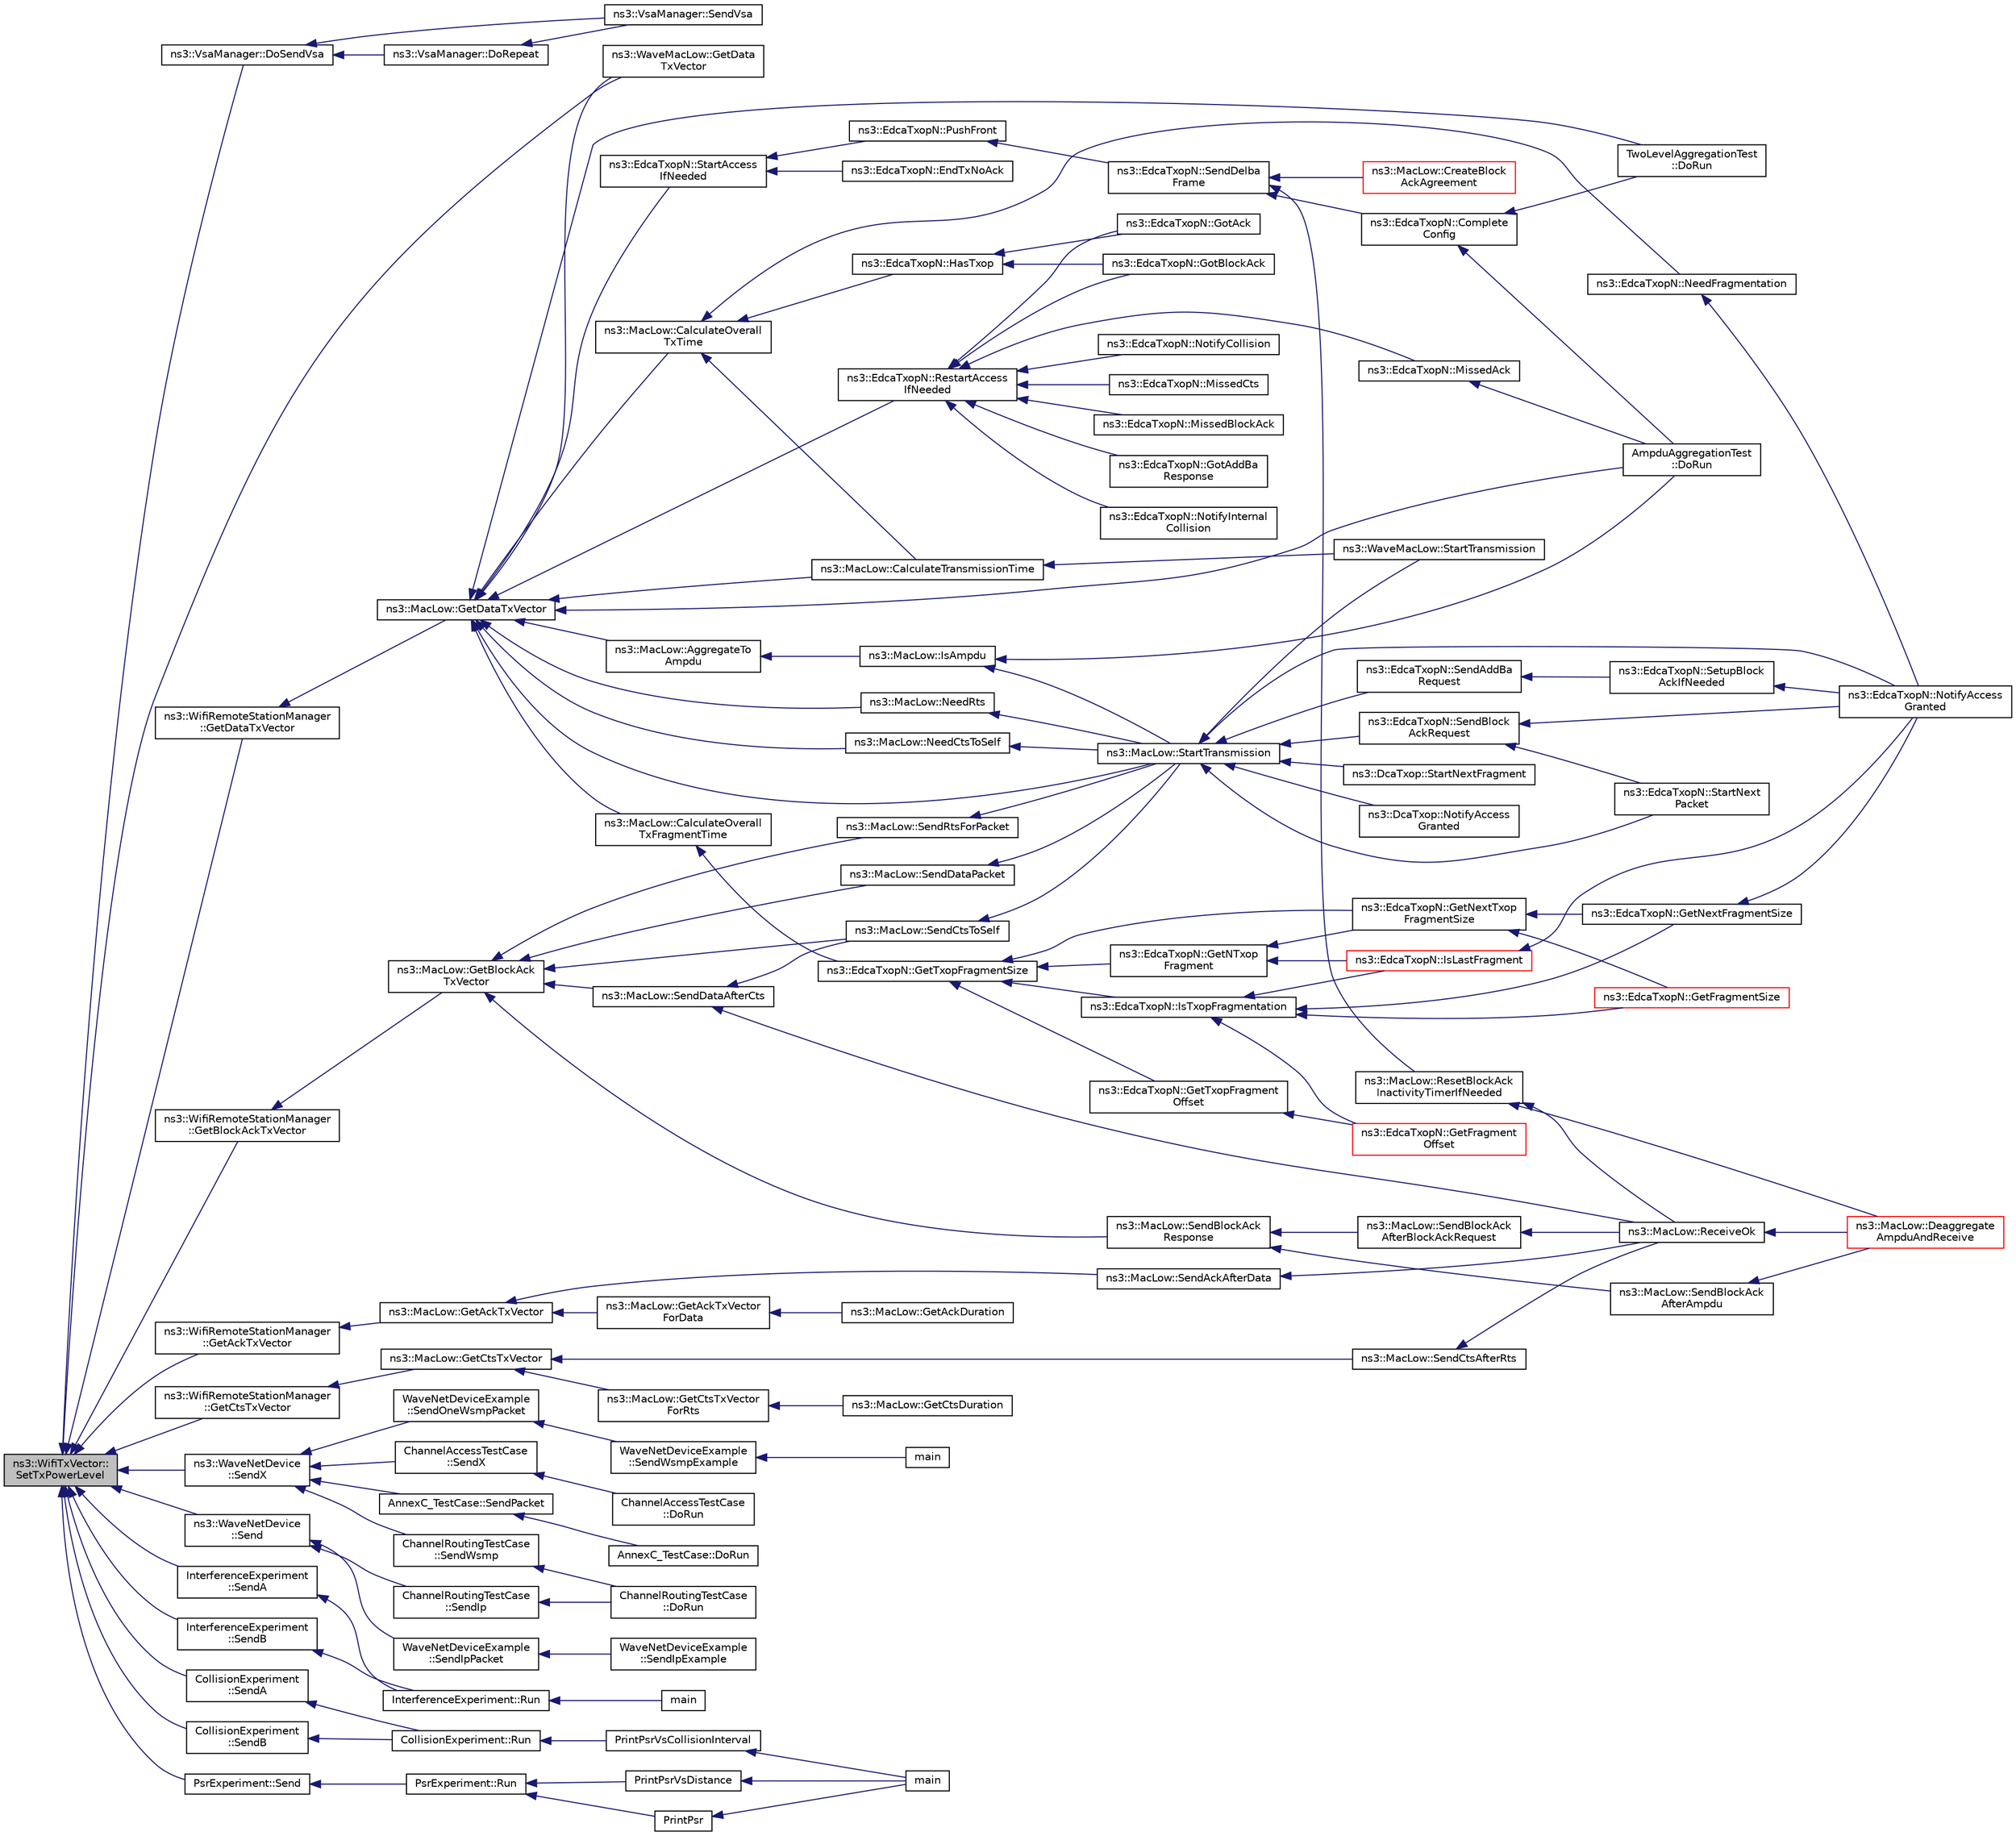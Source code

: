digraph "ns3::WifiTxVector::SetTxPowerLevel"
{
  edge [fontname="Helvetica",fontsize="10",labelfontname="Helvetica",labelfontsize="10"];
  node [fontname="Helvetica",fontsize="10",shape=record];
  rankdir="LR";
  Node1 [label="ns3::WifiTxVector::\lSetTxPowerLevel",height=0.2,width=0.4,color="black", fillcolor="grey75", style="filled", fontcolor="black"];
  Node1 -> Node2 [dir="back",color="midnightblue",fontsize="10",style="solid"];
  Node2 [label="ns3::VsaManager::DoSendVsa",height=0.2,width=0.4,color="black", fillcolor="white", style="filled",URL="$de/d6e/classns3_1_1VsaManager.html#a3d56f68f3b98bd45ccc6c56c9a6244db"];
  Node2 -> Node3 [dir="back",color="midnightblue",fontsize="10",style="solid"];
  Node3 [label="ns3::VsaManager::SendVsa",height=0.2,width=0.4,color="black", fillcolor="white", style="filled",URL="$de/d6e/classns3_1_1VsaManager.html#af896634c89ed0725215aa5da43445295"];
  Node2 -> Node4 [dir="back",color="midnightblue",fontsize="10",style="solid"];
  Node4 [label="ns3::VsaManager::DoRepeat",height=0.2,width=0.4,color="black", fillcolor="white", style="filled",URL="$de/d6e/classns3_1_1VsaManager.html#a5731f78c47436e8cb495052b1fe42f65"];
  Node4 -> Node3 [dir="back",color="midnightblue",fontsize="10",style="solid"];
  Node1 -> Node5 [dir="back",color="midnightblue",fontsize="10",style="solid"];
  Node5 [label="ns3::WaveMacLow::GetData\lTxVector",height=0.2,width=0.4,color="black", fillcolor="white", style="filled",URL="$d8/da1/classns3_1_1WaveMacLow.html#a9f176c853a633679d23d71ac1d5aa908"];
  Node1 -> Node6 [dir="back",color="midnightblue",fontsize="10",style="solid"];
  Node6 [label="ns3::WaveNetDevice\l::SendX",height=0.2,width=0.4,color="black", fillcolor="white", style="filled",URL="$d4/d1c/classns3_1_1WaveNetDevice.html#a99ec2b781006c6011a9667e064843b38"];
  Node6 -> Node7 [dir="back",color="midnightblue",fontsize="10",style="solid"];
  Node7 [label="WaveNetDeviceExample\l::SendOneWsmpPacket",height=0.2,width=0.4,color="black", fillcolor="white", style="filled",URL="$d2/dcc/classWaveNetDeviceExample.html#a2dc13b30baad7f9e0a3f23d3dc60557c"];
  Node7 -> Node8 [dir="back",color="midnightblue",fontsize="10",style="solid"];
  Node8 [label="WaveNetDeviceExample\l::SendWsmpExample",height=0.2,width=0.4,color="black", fillcolor="white", style="filled",URL="$d2/dcc/classWaveNetDeviceExample.html#ad36808acd544ff68268912c9386213fe",tooltip="Send WSMP example function. "];
  Node8 -> Node9 [dir="back",color="midnightblue",fontsize="10",style="solid"];
  Node9 [label="main",height=0.2,width=0.4,color="black", fillcolor="white", style="filled",URL="$d1/dc4/wave-simple-device_8cc.html#a0ddf1224851353fc92bfbff6f499fa97"];
  Node6 -> Node10 [dir="back",color="midnightblue",fontsize="10",style="solid"];
  Node10 [label="ChannelRoutingTestCase\l::SendWsmp",height=0.2,width=0.4,color="black", fillcolor="white", style="filled",URL="$dc/db5/classChannelRoutingTestCase.html#a229a780a8f247ce4c37e164f204fbefe"];
  Node10 -> Node11 [dir="back",color="midnightblue",fontsize="10",style="solid"];
  Node11 [label="ChannelRoutingTestCase\l::DoRun",height=0.2,width=0.4,color="black", fillcolor="white", style="filled",URL="$dc/db5/classChannelRoutingTestCase.html#ab0f86da402dbe311e3ebb5915ffe7e85",tooltip="Implementation to actually run this TestCase. "];
  Node6 -> Node12 [dir="back",color="midnightblue",fontsize="10",style="solid"];
  Node12 [label="ChannelAccessTestCase\l::SendX",height=0.2,width=0.4,color="black", fillcolor="white", style="filled",URL="$d3/d75/classChannelAccessTestCase.html#a372d321c372c644c86ff355e94704eaf"];
  Node12 -> Node13 [dir="back",color="midnightblue",fontsize="10",style="solid"];
  Node13 [label="ChannelAccessTestCase\l::DoRun",height=0.2,width=0.4,color="black", fillcolor="white", style="filled",URL="$d3/d75/classChannelAccessTestCase.html#ad3169383a172cbaf1ed6b94adbe9d33a",tooltip="Implementation to actually run this TestCase. "];
  Node6 -> Node14 [dir="back",color="midnightblue",fontsize="10",style="solid"];
  Node14 [label="AnnexC_TestCase::SendPacket",height=0.2,width=0.4,color="black", fillcolor="white", style="filled",URL="$dd/d0f/classAnnexC__TestCase.html#a6ad361d48194ad49b3856a12db4d4ea7"];
  Node14 -> Node15 [dir="back",color="midnightblue",fontsize="10",style="solid"];
  Node15 [label="AnnexC_TestCase::DoRun",height=0.2,width=0.4,color="black", fillcolor="white", style="filled",URL="$dd/d0f/classAnnexC__TestCase.html#a7b68ef07f88bcfece999dafba55020fa",tooltip="Implementation to actually run this TestCase. "];
  Node1 -> Node16 [dir="back",color="midnightblue",fontsize="10",style="solid"];
  Node16 [label="ns3::WaveNetDevice\l::Send",height=0.2,width=0.4,color="black", fillcolor="white", style="filled",URL="$d4/d1c/classns3_1_1WaveNetDevice.html#a21f1928cbc917375a79cb6ed48f4db3e"];
  Node16 -> Node17 [dir="back",color="midnightblue",fontsize="10",style="solid"];
  Node17 [label="WaveNetDeviceExample\l::SendIpPacket",height=0.2,width=0.4,color="black", fillcolor="white", style="filled",URL="$d2/dcc/classWaveNetDeviceExample.html#a555b10fdbbaa27f47dc1f3487e1dcf0d"];
  Node17 -> Node18 [dir="back",color="midnightblue",fontsize="10",style="solid"];
  Node18 [label="WaveNetDeviceExample\l::SendIpExample",height=0.2,width=0.4,color="black", fillcolor="white", style="filled",URL="$d2/dcc/classWaveNetDeviceExample.html#a97da76e52cd76f5054e8c92cfae01a9e",tooltip="Send IP example function. "];
  Node16 -> Node19 [dir="back",color="midnightblue",fontsize="10",style="solid"];
  Node19 [label="ChannelRoutingTestCase\l::SendIp",height=0.2,width=0.4,color="black", fillcolor="white", style="filled",URL="$dc/db5/classChannelRoutingTestCase.html#a2d9149c5bd4732d6d7d8d768bf3a0da1"];
  Node19 -> Node11 [dir="back",color="midnightblue",fontsize="10",style="solid"];
  Node1 -> Node20 [dir="back",color="midnightblue",fontsize="10",style="solid"];
  Node20 [label="InterferenceExperiment\l::SendA",height=0.2,width=0.4,color="black", fillcolor="white", style="filled",URL="$dd/d97/classInterferenceExperiment.html#a00ae0f5dac9b45b1175d5c6572013332",tooltip="Send A function. "];
  Node20 -> Node21 [dir="back",color="midnightblue",fontsize="10",style="solid"];
  Node21 [label="InterferenceExperiment::Run",height=0.2,width=0.4,color="black", fillcolor="white", style="filled",URL="$dd/d97/classInterferenceExperiment.html#ae31524d224c311c36d8b1dd5fcc9f269"];
  Node21 -> Node22 [dir="back",color="midnightblue",fontsize="10",style="solid"];
  Node22 [label="main",height=0.2,width=0.4,color="black", fillcolor="white", style="filled",URL="$dd/daf/test-interference-helper_8cc.html#a0ddf1224851353fc92bfbff6f499fa97"];
  Node1 -> Node23 [dir="back",color="midnightblue",fontsize="10",style="solid"];
  Node23 [label="InterferenceExperiment\l::SendB",height=0.2,width=0.4,color="black", fillcolor="white", style="filled",URL="$dd/d97/classInterferenceExperiment.html#a8e3713c24b3231831e6fcb347e568df8",tooltip="Send B function. "];
  Node23 -> Node21 [dir="back",color="midnightblue",fontsize="10",style="solid"];
  Node1 -> Node24 [dir="back",color="midnightblue",fontsize="10",style="solid"];
  Node24 [label="PsrExperiment::Send",height=0.2,width=0.4,color="black", fillcolor="white", style="filled",URL="$dd/de8/classPsrExperiment.html#a82f6354f2941e255275bd638fc5f94a6",tooltip="Send function. "];
  Node24 -> Node25 [dir="back",color="midnightblue",fontsize="10",style="solid"];
  Node25 [label="PsrExperiment::Run",height=0.2,width=0.4,color="black", fillcolor="white", style="filled",URL="$dd/de8/classPsrExperiment.html#abf2ccba462f7c6741034fcadcdd45900"];
  Node25 -> Node26 [dir="back",color="midnightblue",fontsize="10",style="solid"];
  Node26 [label="PrintPsr",height=0.2,width=0.4,color="black", fillcolor="white", style="filled",URL="$d6/ddc/wifi-phy-test_8cc.html#a42c1d9e27262bb5d89d810ed801256a4"];
  Node26 -> Node27 [dir="back",color="midnightblue",fontsize="10",style="solid"];
  Node27 [label="main",height=0.2,width=0.4,color="black", fillcolor="white", style="filled",URL="$d6/ddc/wifi-phy-test_8cc.html#a0ddf1224851353fc92bfbff6f499fa97"];
  Node25 -> Node28 [dir="back",color="midnightblue",fontsize="10",style="solid"];
  Node28 [label="PrintPsrVsDistance",height=0.2,width=0.4,color="black", fillcolor="white", style="filled",URL="$d6/ddc/wifi-phy-test_8cc.html#abd961820fb9558c644885450fb13fb6d"];
  Node28 -> Node27 [dir="back",color="midnightblue",fontsize="10",style="solid"];
  Node1 -> Node29 [dir="back",color="midnightblue",fontsize="10",style="solid"];
  Node29 [label="CollisionExperiment\l::SendA",height=0.2,width=0.4,color="black", fillcolor="white", style="filled",URL="$d3/d3a/classCollisionExperiment.html#a608297494bb102c21fab0dadc395d386",tooltip="Send A function. "];
  Node29 -> Node30 [dir="back",color="midnightblue",fontsize="10",style="solid"];
  Node30 [label="CollisionExperiment::Run",height=0.2,width=0.4,color="black", fillcolor="white", style="filled",URL="$d3/d3a/classCollisionExperiment.html#ac198174601167b9d057c99f1f8071dd0"];
  Node30 -> Node31 [dir="back",color="midnightblue",fontsize="10",style="solid"];
  Node31 [label="PrintPsrVsCollisionInterval",height=0.2,width=0.4,color="black", fillcolor="white", style="filled",URL="$d6/ddc/wifi-phy-test_8cc.html#aab44d6a0275b5772fc749d381feea8ab"];
  Node31 -> Node27 [dir="back",color="midnightblue",fontsize="10",style="solid"];
  Node1 -> Node32 [dir="back",color="midnightblue",fontsize="10",style="solid"];
  Node32 [label="CollisionExperiment\l::SendB",height=0.2,width=0.4,color="black", fillcolor="white", style="filled",URL="$d3/d3a/classCollisionExperiment.html#a4213d45a78cf765e777fbf61f301371f",tooltip="Send B function. "];
  Node32 -> Node30 [dir="back",color="midnightblue",fontsize="10",style="solid"];
  Node1 -> Node33 [dir="back",color="midnightblue",fontsize="10",style="solid"];
  Node33 [label="ns3::WifiRemoteStationManager\l::GetDataTxVector",height=0.2,width=0.4,color="black", fillcolor="white", style="filled",URL="$d6/d65/classns3_1_1WifiRemoteStationManager.html#ad81efbe48611977c8cea482721fd823b"];
  Node33 -> Node34 [dir="back",color="midnightblue",fontsize="10",style="solid"];
  Node34 [label="ns3::MacLow::GetDataTxVector",height=0.2,width=0.4,color="black", fillcolor="white", style="filled",URL="$d3/da6/classns3_1_1MacLow.html#a04bad04eade9ff1de0940b01c5bcf514"];
  Node34 -> Node5 [dir="back",color="midnightblue",fontsize="10",style="solid"];
  Node34 -> Node35 [dir="back",color="midnightblue",fontsize="10",style="solid"];
  Node35 [label="ns3::EdcaTxopN::RestartAccess\lIfNeeded",height=0.2,width=0.4,color="black", fillcolor="white", style="filled",URL="$dc/db8/classns3_1_1EdcaTxopN.html#a83b65be22340dc3f27d08a453cf3831f"];
  Node35 -> Node36 [dir="back",color="midnightblue",fontsize="10",style="solid"];
  Node36 [label="ns3::EdcaTxopN::NotifyInternal\lCollision",height=0.2,width=0.4,color="black", fillcolor="white", style="filled",URL="$dc/db8/classns3_1_1EdcaTxopN.html#a900ab43f62b74939c62121562d1969e2"];
  Node35 -> Node37 [dir="back",color="midnightblue",fontsize="10",style="solid"];
  Node37 [label="ns3::EdcaTxopN::NotifyCollision",height=0.2,width=0.4,color="black", fillcolor="white", style="filled",URL="$dc/db8/classns3_1_1EdcaTxopN.html#aa9dd10b3b7236f93d7461b174888e2a8"];
  Node35 -> Node38 [dir="back",color="midnightblue",fontsize="10",style="solid"];
  Node38 [label="ns3::EdcaTxopN::MissedCts",height=0.2,width=0.4,color="black", fillcolor="white", style="filled",URL="$dc/db8/classns3_1_1EdcaTxopN.html#ab6f7016d503472174ce9fef2fd45de8e"];
  Node35 -> Node39 [dir="back",color="midnightblue",fontsize="10",style="solid"];
  Node39 [label="ns3::EdcaTxopN::GotAck",height=0.2,width=0.4,color="black", fillcolor="white", style="filled",URL="$dc/db8/classns3_1_1EdcaTxopN.html#acd117ddd03aa1b3abac3bca9830ee895"];
  Node35 -> Node40 [dir="back",color="midnightblue",fontsize="10",style="solid"];
  Node40 [label="ns3::EdcaTxopN::MissedAck",height=0.2,width=0.4,color="black", fillcolor="white", style="filled",URL="$dc/db8/classns3_1_1EdcaTxopN.html#ad16ece50ac2937e5cdfeae010d4b5c88"];
  Node40 -> Node41 [dir="back",color="midnightblue",fontsize="10",style="solid"];
  Node41 [label="AmpduAggregationTest\l::DoRun",height=0.2,width=0.4,color="black", fillcolor="white", style="filled",URL="$d2/db5/classAmpduAggregationTest.html#a7414dc8d4dd982ab4c1eaadb5b2c693d",tooltip="Implementation to actually run this TestCase. "];
  Node35 -> Node42 [dir="back",color="midnightblue",fontsize="10",style="solid"];
  Node42 [label="ns3::EdcaTxopN::MissedBlockAck",height=0.2,width=0.4,color="black", fillcolor="white", style="filled",URL="$dc/db8/classns3_1_1EdcaTxopN.html#a91aae2c1ab764e8e4cb857ef97fa235b"];
  Node35 -> Node43 [dir="back",color="midnightblue",fontsize="10",style="solid"];
  Node43 [label="ns3::EdcaTxopN::GotAddBa\lResponse",height=0.2,width=0.4,color="black", fillcolor="white", style="filled",URL="$dc/db8/classns3_1_1EdcaTxopN.html#ac3089ca4272d45b23293a7481e0922e0"];
  Node35 -> Node44 [dir="back",color="midnightblue",fontsize="10",style="solid"];
  Node44 [label="ns3::EdcaTxopN::GotBlockAck",height=0.2,width=0.4,color="black", fillcolor="white", style="filled",URL="$dc/db8/classns3_1_1EdcaTxopN.html#a36c24d5a9717893466eaadda6bd66cc5"];
  Node34 -> Node45 [dir="back",color="midnightblue",fontsize="10",style="solid"];
  Node45 [label="ns3::EdcaTxopN::StartAccess\lIfNeeded",height=0.2,width=0.4,color="black", fillcolor="white", style="filled",URL="$dc/db8/classns3_1_1EdcaTxopN.html#a28a7052f217ed15058697197350d9801"];
  Node45 -> Node46 [dir="back",color="midnightblue",fontsize="10",style="solid"];
  Node46 [label="ns3::EdcaTxopN::EndTxNoAck",height=0.2,width=0.4,color="black", fillcolor="white", style="filled",URL="$dc/db8/classns3_1_1EdcaTxopN.html#a380e84736ede287cc8d26c1012828412"];
  Node45 -> Node47 [dir="back",color="midnightblue",fontsize="10",style="solid"];
  Node47 [label="ns3::EdcaTxopN::PushFront",height=0.2,width=0.4,color="black", fillcolor="white", style="filled",URL="$dc/db8/classns3_1_1EdcaTxopN.html#a4ff1922de0b92b5f6a9104b714d82c0b"];
  Node47 -> Node48 [dir="back",color="midnightblue",fontsize="10",style="solid"];
  Node48 [label="ns3::EdcaTxopN::SendDelba\lFrame",height=0.2,width=0.4,color="black", fillcolor="white", style="filled",URL="$dc/db8/classns3_1_1EdcaTxopN.html#a3a14d846328f0d5447f44d7c2f3c607e"];
  Node48 -> Node49 [dir="back",color="midnightblue",fontsize="10",style="solid"];
  Node49 [label="ns3::EdcaTxopN::Complete\lConfig",height=0.2,width=0.4,color="black", fillcolor="white", style="filled",URL="$dc/db8/classns3_1_1EdcaTxopN.html#aeca53fddb95468e9e56ee452adf8b263"];
  Node49 -> Node41 [dir="back",color="midnightblue",fontsize="10",style="solid"];
  Node49 -> Node50 [dir="back",color="midnightblue",fontsize="10",style="solid"];
  Node50 [label="TwoLevelAggregationTest\l::DoRun",height=0.2,width=0.4,color="black", fillcolor="white", style="filled",URL="$db/d72/classTwoLevelAggregationTest.html#a40c6f5f8be6c48673d0bfd218d95afe0",tooltip="Implementation to actually run this TestCase. "];
  Node48 -> Node51 [dir="back",color="midnightblue",fontsize="10",style="solid"];
  Node51 [label="ns3::MacLow::CreateBlock\lAckAgreement",height=0.2,width=0.4,color="red", fillcolor="white", style="filled",URL="$d3/da6/classns3_1_1MacLow.html#ab70f7f727b5f9e1e1357a73e29ba7f82"];
  Node48 -> Node52 [dir="back",color="midnightblue",fontsize="10",style="solid"];
  Node52 [label="ns3::MacLow::ResetBlockAck\lInactivityTimerIfNeeded",height=0.2,width=0.4,color="black", fillcolor="white", style="filled",URL="$d3/da6/classns3_1_1MacLow.html#aafa012c5d2dde80484d6546c802f02f8"];
  Node52 -> Node53 [dir="back",color="midnightblue",fontsize="10",style="solid"];
  Node53 [label="ns3::MacLow::ReceiveOk",height=0.2,width=0.4,color="black", fillcolor="white", style="filled",URL="$d3/da6/classns3_1_1MacLow.html#ade59e3a5e41c6ccbafd93501d7e9fbc0"];
  Node53 -> Node54 [dir="back",color="midnightblue",fontsize="10",style="solid"];
  Node54 [label="ns3::MacLow::Deaggregate\lAmpduAndReceive",height=0.2,width=0.4,color="red", fillcolor="white", style="filled",URL="$d3/da6/classns3_1_1MacLow.html#a7380c5a3adcd88beda938bfa8447d7c5"];
  Node52 -> Node54 [dir="back",color="midnightblue",fontsize="10",style="solid"];
  Node34 -> Node55 [dir="back",color="midnightblue",fontsize="10",style="solid"];
  Node55 [label="ns3::MacLow::StartTransmission",height=0.2,width=0.4,color="black", fillcolor="white", style="filled",URL="$d3/da6/classns3_1_1MacLow.html#a3d13643c758e213041f8389c1041074b"];
  Node55 -> Node56 [dir="back",color="midnightblue",fontsize="10",style="solid"];
  Node56 [label="ns3::WaveMacLow::StartTransmission",height=0.2,width=0.4,color="black", fillcolor="white", style="filled",URL="$d8/da1/classns3_1_1WaveMacLow.html#a8ed4704fbcd3d5888aa8ee5abcfb9cc8"];
  Node55 -> Node57 [dir="back",color="midnightblue",fontsize="10",style="solid"];
  Node57 [label="ns3::DcaTxop::NotifyAccess\lGranted",height=0.2,width=0.4,color="black", fillcolor="white", style="filled",URL="$d3/d74/classns3_1_1DcaTxop.html#a1760d5870d8d96153165960172ba31d5"];
  Node55 -> Node58 [dir="back",color="midnightblue",fontsize="10",style="solid"];
  Node58 [label="ns3::DcaTxop::StartNextFragment",height=0.2,width=0.4,color="black", fillcolor="white", style="filled",URL="$d3/d74/classns3_1_1DcaTxop.html#a2055d310a17ffe4be6b2d2ec91587429"];
  Node55 -> Node59 [dir="back",color="midnightblue",fontsize="10",style="solid"];
  Node59 [label="ns3::EdcaTxopN::NotifyAccess\lGranted",height=0.2,width=0.4,color="black", fillcolor="white", style="filled",URL="$dc/db8/classns3_1_1EdcaTxopN.html#afeba080a6bf7d6074227e10321d1683d"];
  Node55 -> Node60 [dir="back",color="midnightblue",fontsize="10",style="solid"];
  Node60 [label="ns3::EdcaTxopN::StartNext\lPacket",height=0.2,width=0.4,color="black", fillcolor="white", style="filled",URL="$dc/db8/classns3_1_1EdcaTxopN.html#a86df91f79cf79fbb677bd53fddafdae0"];
  Node55 -> Node61 [dir="back",color="midnightblue",fontsize="10",style="solid"];
  Node61 [label="ns3::EdcaTxopN::SendBlock\lAckRequest",height=0.2,width=0.4,color="black", fillcolor="white", style="filled",URL="$dc/db8/classns3_1_1EdcaTxopN.html#a620d3677a73927b708ba85d2f2a794e0"];
  Node61 -> Node59 [dir="back",color="midnightblue",fontsize="10",style="solid"];
  Node61 -> Node60 [dir="back",color="midnightblue",fontsize="10",style="solid"];
  Node55 -> Node62 [dir="back",color="midnightblue",fontsize="10",style="solid"];
  Node62 [label="ns3::EdcaTxopN::SendAddBa\lRequest",height=0.2,width=0.4,color="black", fillcolor="white", style="filled",URL="$dc/db8/classns3_1_1EdcaTxopN.html#a5d000df80bfe3211aed2fee7c08b85d2"];
  Node62 -> Node63 [dir="back",color="midnightblue",fontsize="10",style="solid"];
  Node63 [label="ns3::EdcaTxopN::SetupBlock\lAckIfNeeded",height=0.2,width=0.4,color="black", fillcolor="white", style="filled",URL="$dc/db8/classns3_1_1EdcaTxopN.html#ae5ab3e06174d86eabaaa6ccd64cde42d"];
  Node63 -> Node59 [dir="back",color="midnightblue",fontsize="10",style="solid"];
  Node34 -> Node64 [dir="back",color="midnightblue",fontsize="10",style="solid"];
  Node64 [label="ns3::MacLow::NeedRts",height=0.2,width=0.4,color="black", fillcolor="white", style="filled",URL="$d3/da6/classns3_1_1MacLow.html#abb03703a2f28b39d0cff52ce8488f7b3"];
  Node64 -> Node55 [dir="back",color="midnightblue",fontsize="10",style="solid"];
  Node34 -> Node65 [dir="back",color="midnightblue",fontsize="10",style="solid"];
  Node65 [label="ns3::MacLow::NeedCtsToSelf",height=0.2,width=0.4,color="black", fillcolor="white", style="filled",URL="$d3/da6/classns3_1_1MacLow.html#a8522fde99dc6efe05a667a3e3ebd9b5a"];
  Node65 -> Node55 [dir="back",color="midnightblue",fontsize="10",style="solid"];
  Node34 -> Node66 [dir="back",color="midnightblue",fontsize="10",style="solid"];
  Node66 [label="ns3::MacLow::CalculateOverall\lTxTime",height=0.2,width=0.4,color="black", fillcolor="white", style="filled",URL="$d3/da6/classns3_1_1MacLow.html#a8fa9fc428371d4fc899d114d67a6f895"];
  Node66 -> Node67 [dir="back",color="midnightblue",fontsize="10",style="solid"];
  Node67 [label="ns3::EdcaTxopN::HasTxop",height=0.2,width=0.4,color="black", fillcolor="white", style="filled",URL="$dc/db8/classns3_1_1EdcaTxopN.html#ad377cd7fb454ea77a7f7583393ff449a"];
  Node67 -> Node39 [dir="back",color="midnightblue",fontsize="10",style="solid"];
  Node67 -> Node44 [dir="back",color="midnightblue",fontsize="10",style="solid"];
  Node66 -> Node68 [dir="back",color="midnightblue",fontsize="10",style="solid"];
  Node68 [label="ns3::EdcaTxopN::NeedFragmentation",height=0.2,width=0.4,color="black", fillcolor="white", style="filled",URL="$dc/db8/classns3_1_1EdcaTxopN.html#a60daff47931c6501e47778c99c7e7a3c"];
  Node68 -> Node59 [dir="back",color="midnightblue",fontsize="10",style="solid"];
  Node66 -> Node69 [dir="back",color="midnightblue",fontsize="10",style="solid"];
  Node69 [label="ns3::MacLow::CalculateTransmissionTime",height=0.2,width=0.4,color="black", fillcolor="white", style="filled",URL="$d3/da6/classns3_1_1MacLow.html#a7773963a988ffddaa862246e1798b2d1"];
  Node69 -> Node56 [dir="back",color="midnightblue",fontsize="10",style="solid"];
  Node34 -> Node70 [dir="back",color="midnightblue",fontsize="10",style="solid"];
  Node70 [label="ns3::MacLow::CalculateOverall\lTxFragmentTime",height=0.2,width=0.4,color="black", fillcolor="white", style="filled",URL="$d3/da6/classns3_1_1MacLow.html#a9d374976855269a4ee89e2369afff3d0"];
  Node70 -> Node71 [dir="back",color="midnightblue",fontsize="10",style="solid"];
  Node71 [label="ns3::EdcaTxopN::GetTxopFragmentSize",height=0.2,width=0.4,color="black", fillcolor="white", style="filled",URL="$dc/db8/classns3_1_1EdcaTxopN.html#af20974348cb05b0e936b0f4204bca5c8"];
  Node71 -> Node72 [dir="back",color="midnightblue",fontsize="10",style="solid"];
  Node72 [label="ns3::EdcaTxopN::IsTxopFragmentation",height=0.2,width=0.4,color="black", fillcolor="white", style="filled",URL="$dc/db8/classns3_1_1EdcaTxopN.html#a8112c980e053b401d71b2031a17ec2b3"];
  Node72 -> Node73 [dir="back",color="midnightblue",fontsize="10",style="solid"];
  Node73 [label="ns3::EdcaTxopN::GetFragmentSize",height=0.2,width=0.4,color="red", fillcolor="white", style="filled",URL="$dc/db8/classns3_1_1EdcaTxopN.html#afd4cef33e466d71740f40e94783cd0de"];
  Node72 -> Node74 [dir="back",color="midnightblue",fontsize="10",style="solid"];
  Node74 [label="ns3::EdcaTxopN::GetNextFragmentSize",height=0.2,width=0.4,color="black", fillcolor="white", style="filled",URL="$dc/db8/classns3_1_1EdcaTxopN.html#a06163c06ebe2b11e164a171ff51f56a2"];
  Node74 -> Node59 [dir="back",color="midnightblue",fontsize="10",style="solid"];
  Node72 -> Node75 [dir="back",color="midnightblue",fontsize="10",style="solid"];
  Node75 [label="ns3::EdcaTxopN::GetFragment\lOffset",height=0.2,width=0.4,color="red", fillcolor="white", style="filled",URL="$dc/db8/classns3_1_1EdcaTxopN.html#afd235d222dc849f965706362ce15fcc3"];
  Node72 -> Node76 [dir="back",color="midnightblue",fontsize="10",style="solid"];
  Node76 [label="ns3::EdcaTxopN::IsLastFragment",height=0.2,width=0.4,color="red", fillcolor="white", style="filled",URL="$dc/db8/classns3_1_1EdcaTxopN.html#aa4a1fb9ce28746fa0dc7d47dde40f2fa"];
  Node76 -> Node59 [dir="back",color="midnightblue",fontsize="10",style="solid"];
  Node71 -> Node77 [dir="back",color="midnightblue",fontsize="10",style="solid"];
  Node77 [label="ns3::EdcaTxopN::GetNTxop\lFragment",height=0.2,width=0.4,color="black", fillcolor="white", style="filled",URL="$dc/db8/classns3_1_1EdcaTxopN.html#a58be060e7f5a3b0f25404df841b9a293"];
  Node77 -> Node78 [dir="back",color="midnightblue",fontsize="10",style="solid"];
  Node78 [label="ns3::EdcaTxopN::GetNextTxop\lFragmentSize",height=0.2,width=0.4,color="black", fillcolor="white", style="filled",URL="$dc/db8/classns3_1_1EdcaTxopN.html#a66393612be0215b17eb12e65d6c58cb4"];
  Node78 -> Node73 [dir="back",color="midnightblue",fontsize="10",style="solid"];
  Node78 -> Node74 [dir="back",color="midnightblue",fontsize="10",style="solid"];
  Node77 -> Node76 [dir="back",color="midnightblue",fontsize="10",style="solid"];
  Node71 -> Node79 [dir="back",color="midnightblue",fontsize="10",style="solid"];
  Node79 [label="ns3::EdcaTxopN::GetTxopFragment\lOffset",height=0.2,width=0.4,color="black", fillcolor="white", style="filled",URL="$dc/db8/classns3_1_1EdcaTxopN.html#affa7b4379fca13e2f24a04bdf2a4ae05"];
  Node79 -> Node75 [dir="back",color="midnightblue",fontsize="10",style="solid"];
  Node71 -> Node78 [dir="back",color="midnightblue",fontsize="10",style="solid"];
  Node34 -> Node69 [dir="back",color="midnightblue",fontsize="10",style="solid"];
  Node34 -> Node80 [dir="back",color="midnightblue",fontsize="10",style="solid"];
  Node80 [label="ns3::MacLow::AggregateTo\lAmpdu",height=0.2,width=0.4,color="black", fillcolor="white", style="filled",URL="$d3/da6/classns3_1_1MacLow.html#a10d347ccf6a1e3868ee1470767ed38a6"];
  Node80 -> Node81 [dir="back",color="midnightblue",fontsize="10",style="solid"];
  Node81 [label="ns3::MacLow::IsAmpdu",height=0.2,width=0.4,color="black", fillcolor="white", style="filled",URL="$d3/da6/classns3_1_1MacLow.html#a228f675a7db0df0e39edb611167861cc"];
  Node81 -> Node55 [dir="back",color="midnightblue",fontsize="10",style="solid"];
  Node81 -> Node41 [dir="back",color="midnightblue",fontsize="10",style="solid"];
  Node34 -> Node41 [dir="back",color="midnightblue",fontsize="10",style="solid"];
  Node34 -> Node50 [dir="back",color="midnightblue",fontsize="10",style="solid"];
  Node1 -> Node82 [dir="back",color="midnightblue",fontsize="10",style="solid"];
  Node82 [label="ns3::WifiRemoteStationManager\l::GetCtsTxVector",height=0.2,width=0.4,color="black", fillcolor="white", style="filled",URL="$d6/d65/classns3_1_1WifiRemoteStationManager.html#ab19cddba368c52aae1b48cd7db0ddd61"];
  Node82 -> Node83 [dir="back",color="midnightblue",fontsize="10",style="solid"];
  Node83 [label="ns3::MacLow::GetCtsTxVector",height=0.2,width=0.4,color="black", fillcolor="white", style="filled",URL="$d3/da6/classns3_1_1MacLow.html#a7e8fb3caf4751fa39bc437cab3ac94f1"];
  Node83 -> Node84 [dir="back",color="midnightblue",fontsize="10",style="solid"];
  Node84 [label="ns3::MacLow::GetCtsTxVector\lForRts",height=0.2,width=0.4,color="black", fillcolor="white", style="filled",URL="$d3/da6/classns3_1_1MacLow.html#a48d2394e5fab14a60af30b3d0a145d43"];
  Node84 -> Node85 [dir="back",color="midnightblue",fontsize="10",style="solid"];
  Node85 [label="ns3::MacLow::GetCtsDuration",height=0.2,width=0.4,color="black", fillcolor="white", style="filled",URL="$d3/da6/classns3_1_1MacLow.html#a97137ac7e59a3637e5f71c38e36691ab"];
  Node83 -> Node86 [dir="back",color="midnightblue",fontsize="10",style="solid"];
  Node86 [label="ns3::MacLow::SendCtsAfterRts",height=0.2,width=0.4,color="black", fillcolor="white", style="filled",URL="$d3/da6/classns3_1_1MacLow.html#aebcd4c3e8d64fb53af1f8a862c766e33"];
  Node86 -> Node53 [dir="back",color="midnightblue",fontsize="10",style="solid"];
  Node1 -> Node87 [dir="back",color="midnightblue",fontsize="10",style="solid"];
  Node87 [label="ns3::WifiRemoteStationManager\l::GetAckTxVector",height=0.2,width=0.4,color="black", fillcolor="white", style="filled",URL="$d6/d65/classns3_1_1WifiRemoteStationManager.html#ab04252f5a7892bfe9c1b690e2869ca9d"];
  Node87 -> Node88 [dir="back",color="midnightblue",fontsize="10",style="solid"];
  Node88 [label="ns3::MacLow::GetAckTxVector",height=0.2,width=0.4,color="black", fillcolor="white", style="filled",URL="$d3/da6/classns3_1_1MacLow.html#aacb6b94de35df106b76d93b05d145d13"];
  Node88 -> Node89 [dir="back",color="midnightblue",fontsize="10",style="solid"];
  Node89 [label="ns3::MacLow::GetAckTxVector\lForData",height=0.2,width=0.4,color="black", fillcolor="white", style="filled",URL="$d3/da6/classns3_1_1MacLow.html#ad023756670d1e2e69b9832968e4b7029"];
  Node89 -> Node90 [dir="back",color="midnightblue",fontsize="10",style="solid"];
  Node90 [label="ns3::MacLow::GetAckDuration",height=0.2,width=0.4,color="black", fillcolor="white", style="filled",URL="$d3/da6/classns3_1_1MacLow.html#a014e154f9f037102d3c7662a83479bbb"];
  Node88 -> Node91 [dir="back",color="midnightblue",fontsize="10",style="solid"];
  Node91 [label="ns3::MacLow::SendAckAfterData",height=0.2,width=0.4,color="black", fillcolor="white", style="filled",URL="$d3/da6/classns3_1_1MacLow.html#a8db1635644b89072dfcb5fbc2330031b"];
  Node91 -> Node53 [dir="back",color="midnightblue",fontsize="10",style="solid"];
  Node1 -> Node92 [dir="back",color="midnightblue",fontsize="10",style="solid"];
  Node92 [label="ns3::WifiRemoteStationManager\l::GetBlockAckTxVector",height=0.2,width=0.4,color="black", fillcolor="white", style="filled",URL="$d6/d65/classns3_1_1WifiRemoteStationManager.html#a178c4ab0c61a9e3b6072c1339c9880b3"];
  Node92 -> Node93 [dir="back",color="midnightblue",fontsize="10",style="solid"];
  Node93 [label="ns3::MacLow::GetBlockAck\lTxVector",height=0.2,width=0.4,color="black", fillcolor="white", style="filled",URL="$d3/da6/classns3_1_1MacLow.html#a6274c3c4a5b90a6f448cc45e89950255"];
  Node93 -> Node94 [dir="back",color="midnightblue",fontsize="10",style="solid"];
  Node94 [label="ns3::MacLow::SendRtsForPacket",height=0.2,width=0.4,color="black", fillcolor="white", style="filled",URL="$d3/da6/classns3_1_1MacLow.html#ac472702b866a51ea2dfb7637381897aa"];
  Node94 -> Node55 [dir="back",color="midnightblue",fontsize="10",style="solid"];
  Node93 -> Node95 [dir="back",color="midnightblue",fontsize="10",style="solid"];
  Node95 [label="ns3::MacLow::SendDataPacket",height=0.2,width=0.4,color="black", fillcolor="white", style="filled",URL="$d3/da6/classns3_1_1MacLow.html#ab177d7c7ba53c56f91612114412914bf"];
  Node95 -> Node55 [dir="back",color="midnightblue",fontsize="10",style="solid"];
  Node93 -> Node96 [dir="back",color="midnightblue",fontsize="10",style="solid"];
  Node96 [label="ns3::MacLow::SendCtsToSelf",height=0.2,width=0.4,color="black", fillcolor="white", style="filled",URL="$d3/da6/classns3_1_1MacLow.html#a209c346576d367ef16cfa1cfdefff909"];
  Node96 -> Node55 [dir="back",color="midnightblue",fontsize="10",style="solid"];
  Node93 -> Node97 [dir="back",color="midnightblue",fontsize="10",style="solid"];
  Node97 [label="ns3::MacLow::SendDataAfterCts",height=0.2,width=0.4,color="black", fillcolor="white", style="filled",URL="$d3/da6/classns3_1_1MacLow.html#a063bab2ef4e7320a3f8cfa9890090ab6"];
  Node97 -> Node53 [dir="back",color="midnightblue",fontsize="10",style="solid"];
  Node97 -> Node96 [dir="back",color="midnightblue",fontsize="10",style="solid"];
  Node93 -> Node98 [dir="back",color="midnightblue",fontsize="10",style="solid"];
  Node98 [label="ns3::MacLow::SendBlockAck\lResponse",height=0.2,width=0.4,color="black", fillcolor="white", style="filled",URL="$d3/da6/classns3_1_1MacLow.html#a85c374be43ba3bd52fd1ad6efdfef6c6"];
  Node98 -> Node99 [dir="back",color="midnightblue",fontsize="10",style="solid"];
  Node99 [label="ns3::MacLow::SendBlockAck\lAfterAmpdu",height=0.2,width=0.4,color="black", fillcolor="white", style="filled",URL="$d3/da6/classns3_1_1MacLow.html#af6e2acc771d188c0959871f142912296"];
  Node99 -> Node54 [dir="back",color="midnightblue",fontsize="10",style="solid"];
  Node98 -> Node100 [dir="back",color="midnightblue",fontsize="10",style="solid"];
  Node100 [label="ns3::MacLow::SendBlockAck\lAfterBlockAckRequest",height=0.2,width=0.4,color="black", fillcolor="white", style="filled",URL="$d3/da6/classns3_1_1MacLow.html#a84b96c0cc6f32fca28576ec4df6a0853"];
  Node100 -> Node53 [dir="back",color="midnightblue",fontsize="10",style="solid"];
}
